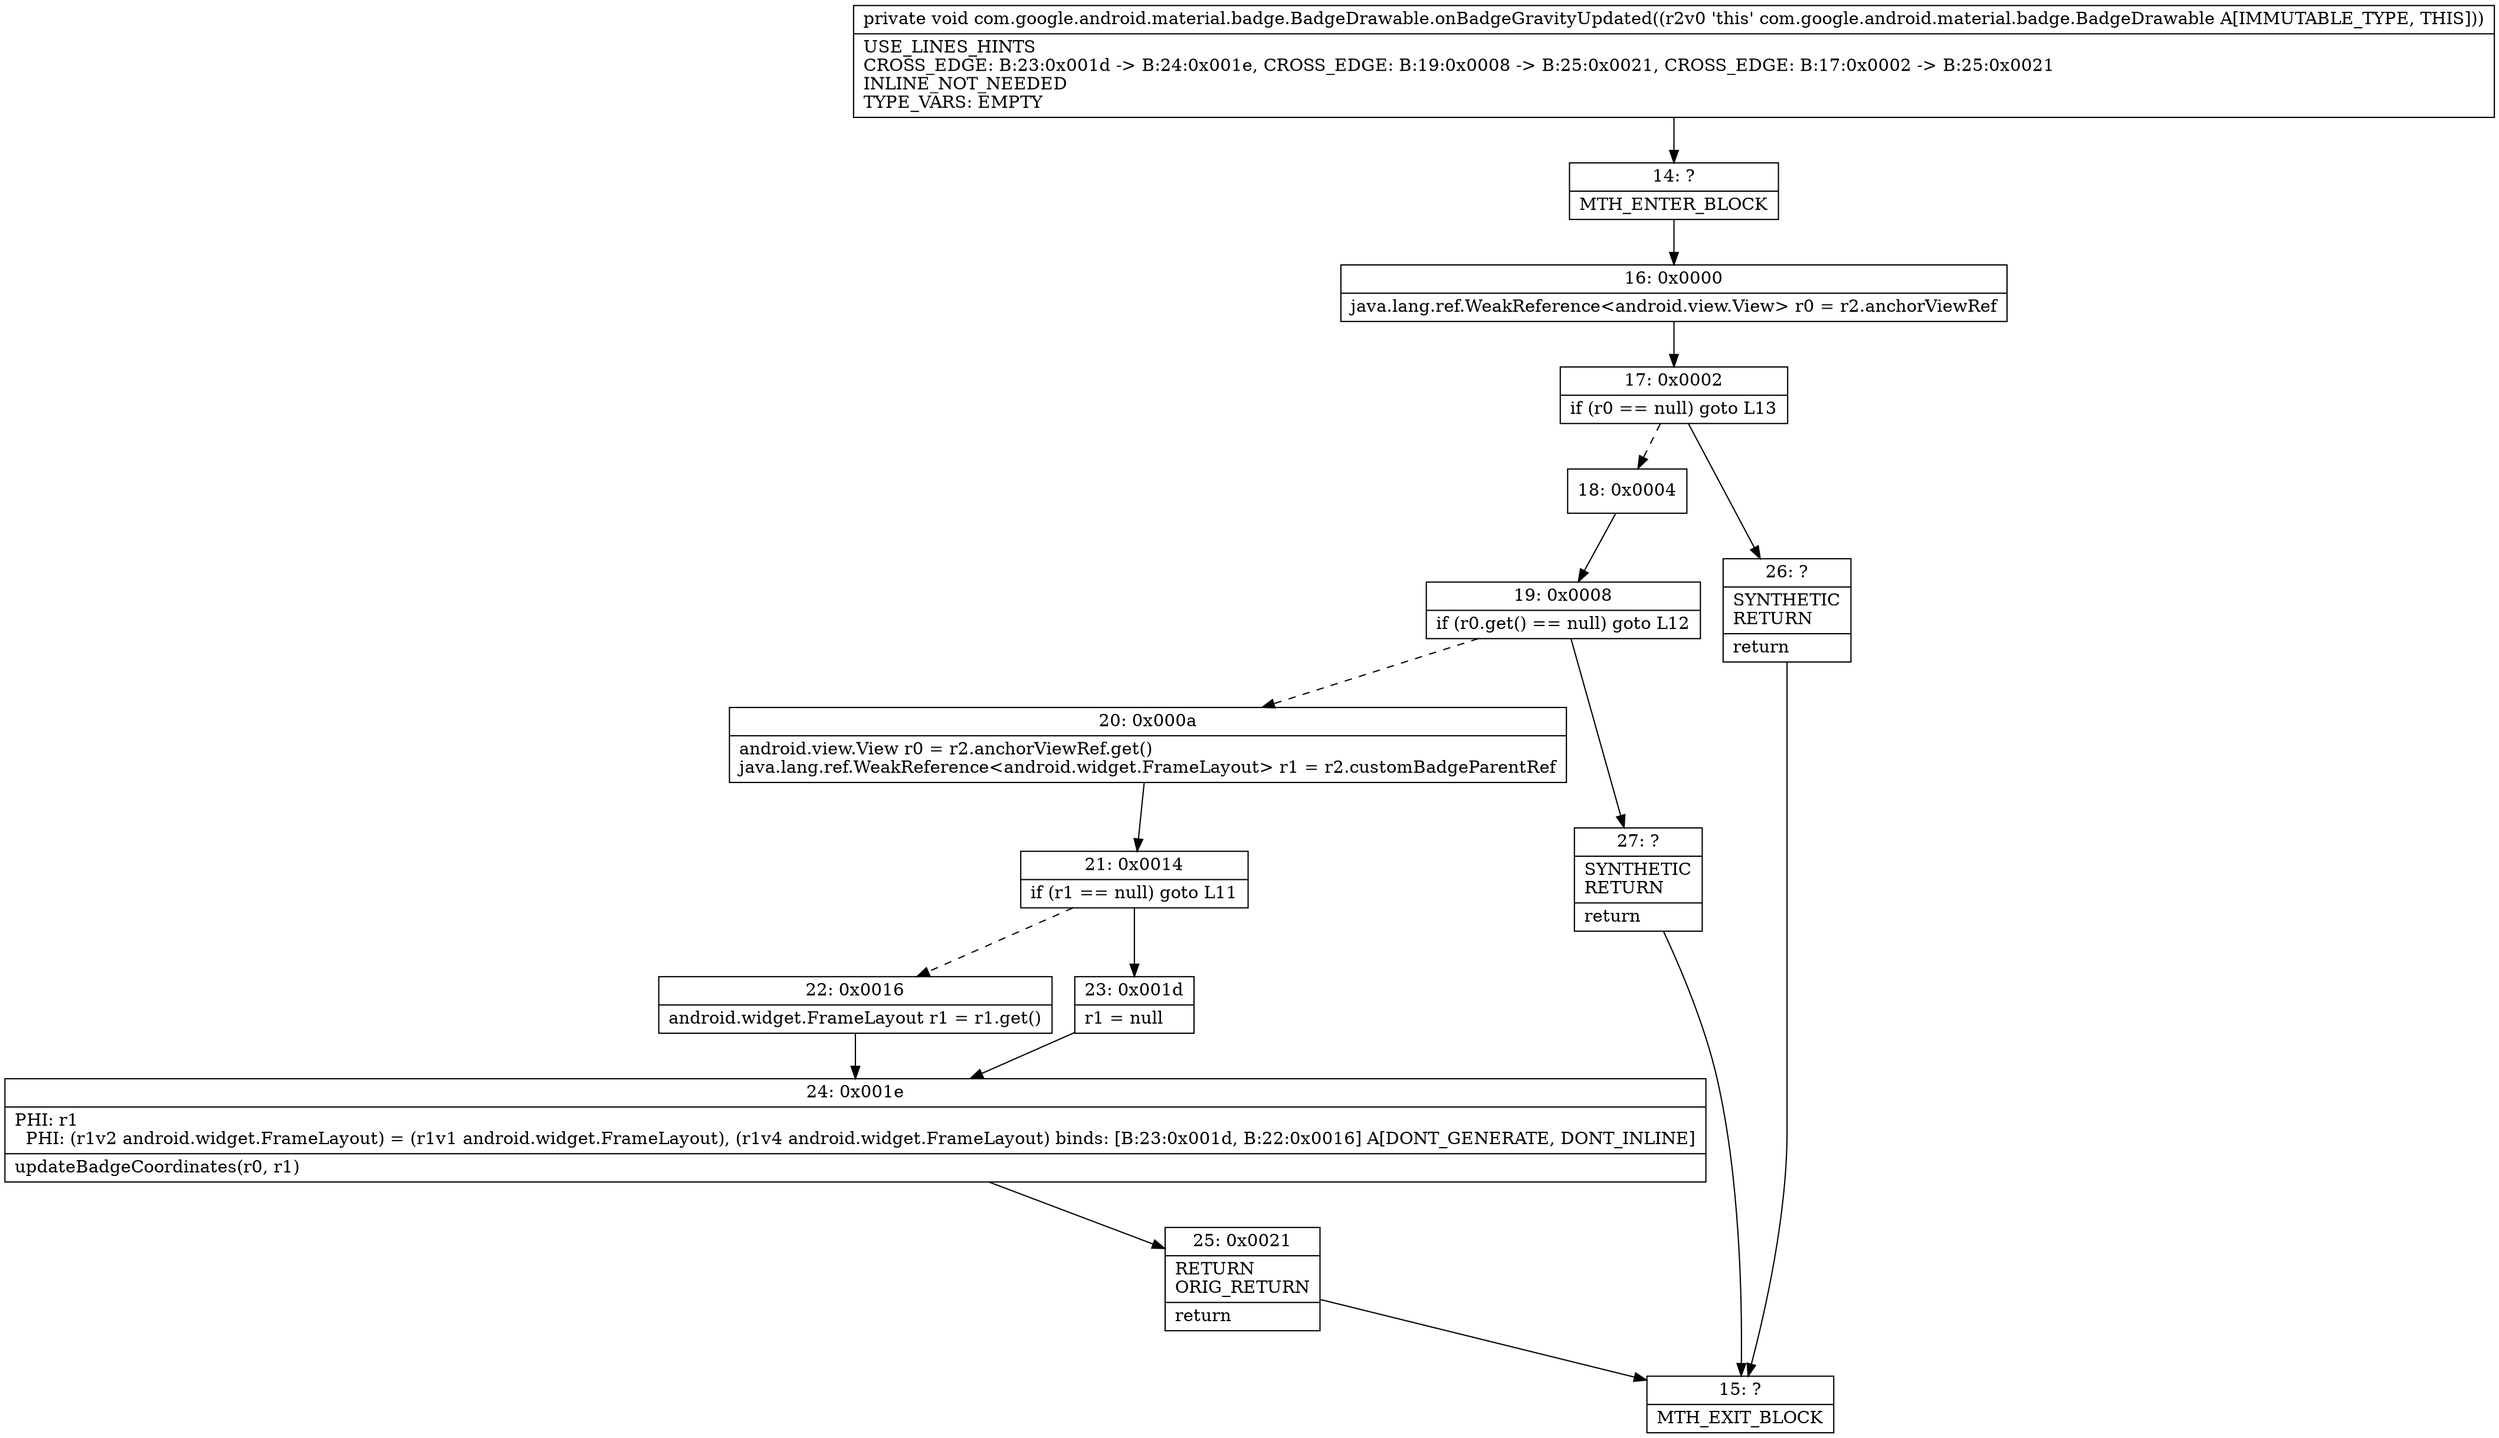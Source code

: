 digraph "CFG forcom.google.android.material.badge.BadgeDrawable.onBadgeGravityUpdated()V" {
Node_14 [shape=record,label="{14\:\ ?|MTH_ENTER_BLOCK\l}"];
Node_16 [shape=record,label="{16\:\ 0x0000|java.lang.ref.WeakReference\<android.view.View\> r0 = r2.anchorViewRef\l}"];
Node_17 [shape=record,label="{17\:\ 0x0002|if (r0 == null) goto L13\l}"];
Node_18 [shape=record,label="{18\:\ 0x0004}"];
Node_19 [shape=record,label="{19\:\ 0x0008|if (r0.get() == null) goto L12\l}"];
Node_20 [shape=record,label="{20\:\ 0x000a|android.view.View r0 = r2.anchorViewRef.get()\ljava.lang.ref.WeakReference\<android.widget.FrameLayout\> r1 = r2.customBadgeParentRef\l}"];
Node_21 [shape=record,label="{21\:\ 0x0014|if (r1 == null) goto L11\l}"];
Node_22 [shape=record,label="{22\:\ 0x0016|android.widget.FrameLayout r1 = r1.get()\l}"];
Node_24 [shape=record,label="{24\:\ 0x001e|PHI: r1 \l  PHI: (r1v2 android.widget.FrameLayout) = (r1v1 android.widget.FrameLayout), (r1v4 android.widget.FrameLayout) binds: [B:23:0x001d, B:22:0x0016] A[DONT_GENERATE, DONT_INLINE]\l|updateBadgeCoordinates(r0, r1)\l}"];
Node_25 [shape=record,label="{25\:\ 0x0021|RETURN\lORIG_RETURN\l|return\l}"];
Node_15 [shape=record,label="{15\:\ ?|MTH_EXIT_BLOCK\l}"];
Node_23 [shape=record,label="{23\:\ 0x001d|r1 = null\l}"];
Node_27 [shape=record,label="{27\:\ ?|SYNTHETIC\lRETURN\l|return\l}"];
Node_26 [shape=record,label="{26\:\ ?|SYNTHETIC\lRETURN\l|return\l}"];
MethodNode[shape=record,label="{private void com.google.android.material.badge.BadgeDrawable.onBadgeGravityUpdated((r2v0 'this' com.google.android.material.badge.BadgeDrawable A[IMMUTABLE_TYPE, THIS]))  | USE_LINES_HINTS\lCROSS_EDGE: B:23:0x001d \-\> B:24:0x001e, CROSS_EDGE: B:19:0x0008 \-\> B:25:0x0021, CROSS_EDGE: B:17:0x0002 \-\> B:25:0x0021\lINLINE_NOT_NEEDED\lTYPE_VARS: EMPTY\l}"];
MethodNode -> Node_14;Node_14 -> Node_16;
Node_16 -> Node_17;
Node_17 -> Node_18[style=dashed];
Node_17 -> Node_26;
Node_18 -> Node_19;
Node_19 -> Node_20[style=dashed];
Node_19 -> Node_27;
Node_20 -> Node_21;
Node_21 -> Node_22[style=dashed];
Node_21 -> Node_23;
Node_22 -> Node_24;
Node_24 -> Node_25;
Node_25 -> Node_15;
Node_23 -> Node_24;
Node_27 -> Node_15;
Node_26 -> Node_15;
}

